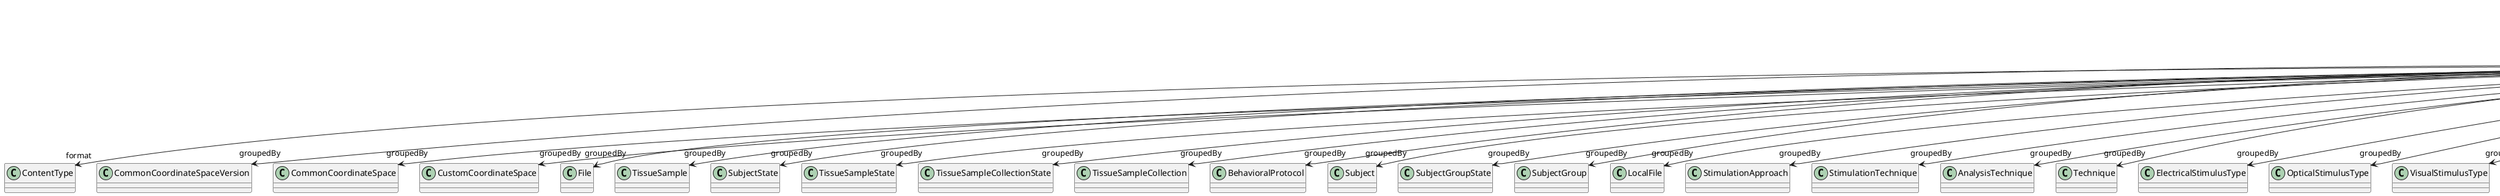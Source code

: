 @startuml
class FileBundle {
+contentDescription
+format
+groupedBy
+groupingType
+hash
+isPartOf
+name
+storageSize

}
FileBundle -d-> "format" ContentType
FileBundle -d-> "groupedBy" CommonCoordinateSpaceVersion
FileBundle -d-> "groupedBy" CommonCoordinateSpace
FileBundle -d-> "groupedBy" CustomCoordinateSpace
FileBundle -d-> "groupedBy" FileBundle
FileBundle -d-> "groupedBy" File
FileBundle -d-> "groupedBy" TissueSample
FileBundle -d-> "groupedBy" SubjectState
FileBundle -d-> "groupedBy" TissueSampleState
FileBundle -d-> "groupedBy" TissueSampleCollectionState
FileBundle -d-> "groupedBy" TissueSampleCollection
FileBundle -d-> "groupedBy" BehavioralProtocol
FileBundle -d-> "groupedBy" Subject
FileBundle -d-> "groupedBy" SubjectGroupState
FileBundle -d-> "groupedBy" SubjectGroup
FileBundle -d-> "groupedBy" LocalFile
FileBundle -d-> "groupedBy" StimulationApproach
FileBundle -d-> "groupedBy" StimulationTechnique
FileBundle -d-> "groupedBy" AnalysisTechnique
FileBundle -d-> "groupedBy" Technique
FileBundle -d-> "groupedBy" ElectricalStimulusType
FileBundle -d-> "groupedBy" OpticalStimulusType
FileBundle -d-> "groupedBy" VisualStimulusType
FileBundle -d-> "groupedBy" GeneticStrainType
FileBundle -d-> "groupedBy" CellCultureType
FileBundle -d-> "groupedBy" Disease
FileBundle -d-> "groupedBy" DiseaseModel
FileBundle -d-> "groupedBy" TactileStimulusType
FileBundle -d-> "groupedBy" AuditoryStimulusType
FileBundle -d-> "groupedBy" BreedingType
FileBundle -d-> "groupedBy" OlfactoryStimulusType
FileBundle -d-> "groupedBy" MolecularEntity
FileBundle -d-> "groupedBy" CellType
FileBundle -d-> "groupedBy" GustatoryStimulusType
FileBundle -d-> "groupedBy" TissueSampleType
FileBundle -d-> "groupedBy" BiologicalSex
FileBundle -d-> "groupedBy" UBERONParcellation
FileBundle -d-> "groupedBy" Organ
FileBundle -d-> "groupedBy" Handedness
FileBundle -d-> "groupedBy" OrganismSubstance
FileBundle -d-> "groupedBy" Species
FileBundle -d-> "groupedBy" TermSuggestion
FileBundle -d-> "groupedBy" SubcellularEntity
FileBundle -d-> "groupedBy" BiologicalOrder
FileBundle -d-> "groupedBy" OrganismSystem
FileBundle -d-> "groupedBy" ParcellationEntity
FileBundle -d-> "groupedBy" ParcellationEntityVersion
FileBundle -d-> "groupedBy" CustomAnatomicalEntity
FileBundle -d-> "groupingType" FileBundleGrouping
FileBundle -d-> "hash" Hash
FileBundle -d-> "isPartOf" FileBundle
FileBundle -d-> "isPartOf" FileRepository
FileBundle -d-> "storageSize" QuantitativeValue

@enduml